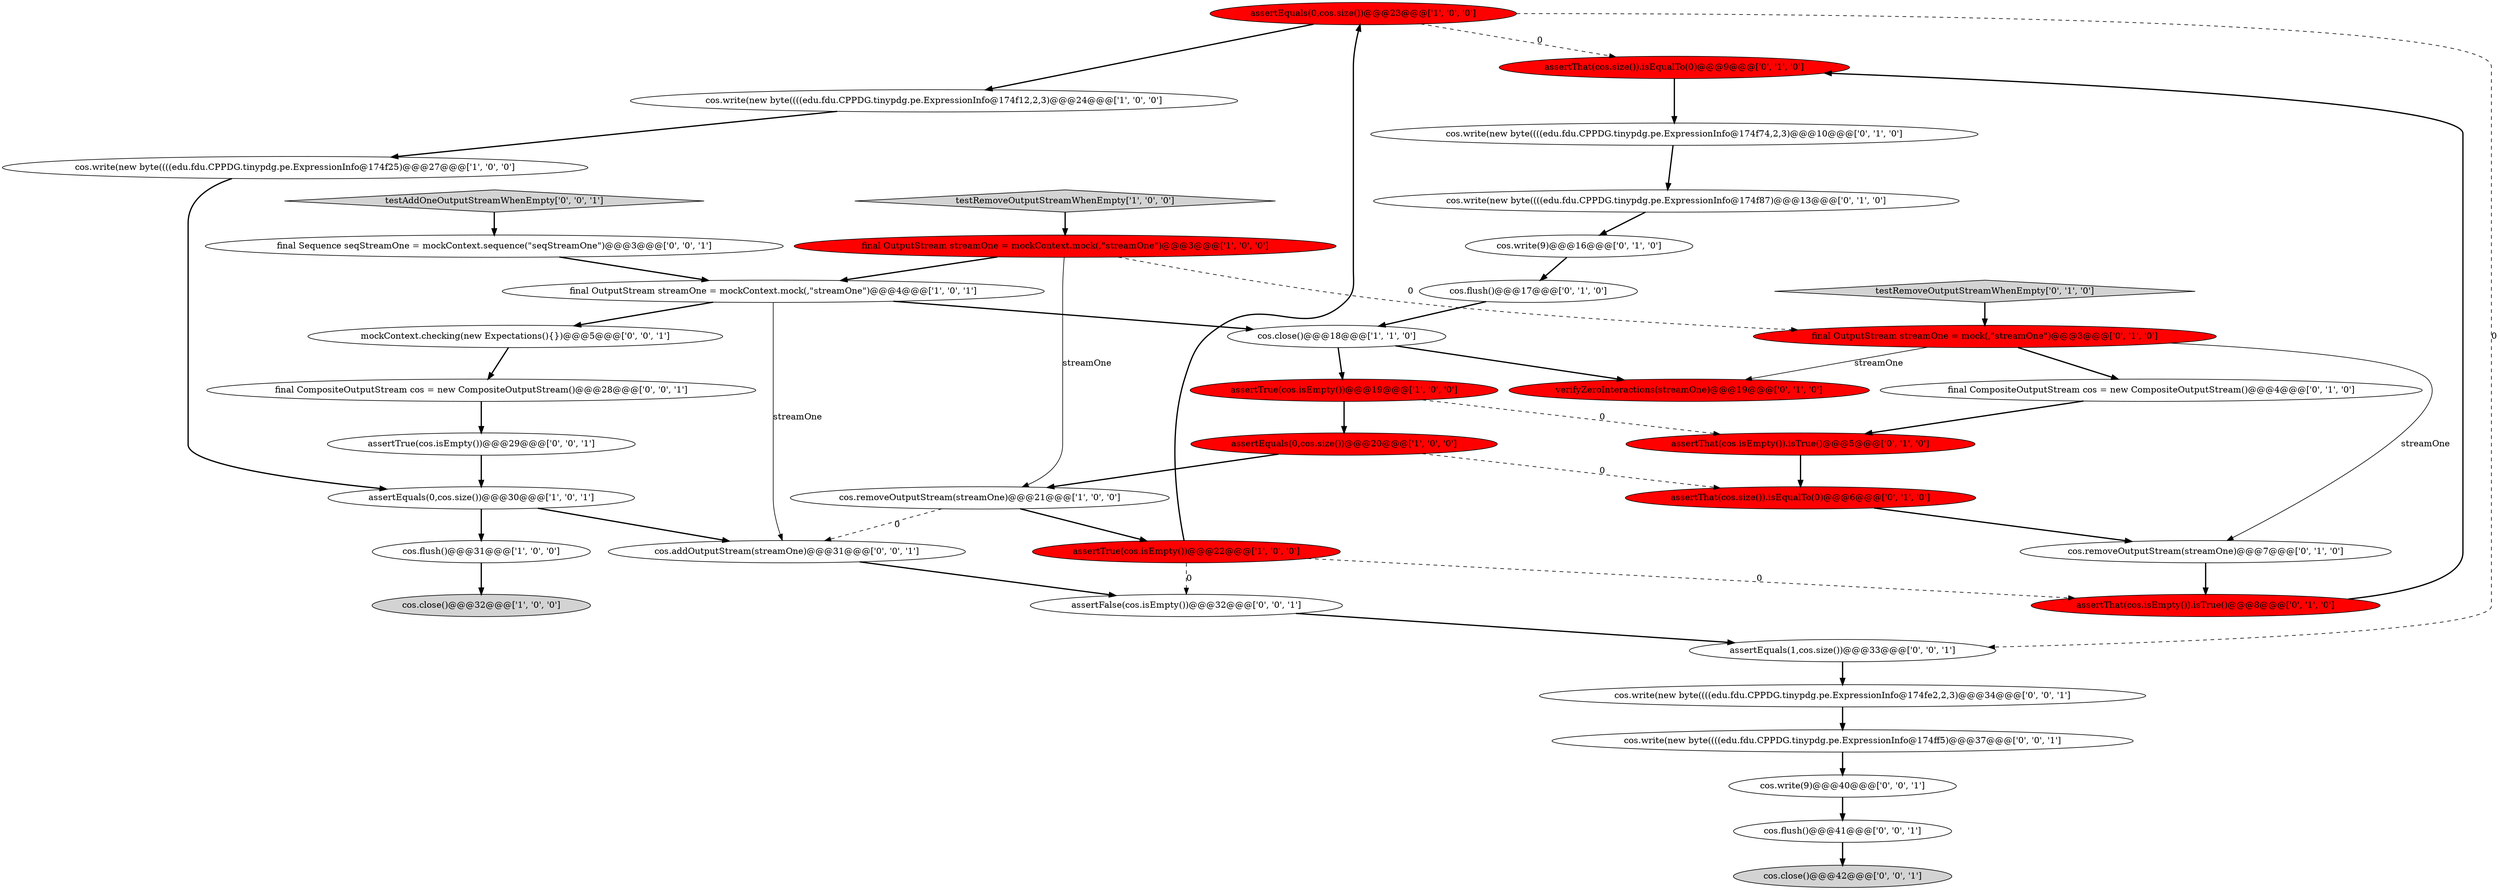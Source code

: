 digraph {
4 [style = filled, label = "cos.write(new byte((((edu.fdu.CPPDG.tinypdg.pe.ExpressionInfo@174f25)@@@27@@@['1', '0', '0']", fillcolor = white, shape = ellipse image = "AAA0AAABBB1BBB"];
35 [style = filled, label = "testAddOneOutputStreamWhenEmpty['0', '0', '1']", fillcolor = lightgray, shape = diamond image = "AAA0AAABBB3BBB"];
10 [style = filled, label = "final OutputStream streamOne = mockContext.mock(,\"streamOne\")@@@4@@@['1', '0', '1']", fillcolor = white, shape = ellipse image = "AAA0AAABBB1BBB"];
27 [style = filled, label = "final CompositeOutputStream cos = new CompositeOutputStream()@@@28@@@['0', '0', '1']", fillcolor = white, shape = ellipse image = "AAA0AAABBB3BBB"];
15 [style = filled, label = "assertThat(cos.isEmpty()).isTrue()@@@5@@@['0', '1', '0']", fillcolor = red, shape = ellipse image = "AAA1AAABBB2BBB"];
39 [style = filled, label = "assertFalse(cos.isEmpty())@@@32@@@['0', '0', '1']", fillcolor = white, shape = ellipse image = "AAA0AAABBB3BBB"];
12 [style = filled, label = "cos.close()@@@32@@@['1', '0', '0']", fillcolor = lightgray, shape = ellipse image = "AAA0AAABBB1BBB"];
25 [style = filled, label = "cos.write(9)@@@16@@@['0', '1', '0']", fillcolor = white, shape = ellipse image = "AAA0AAABBB2BBB"];
7 [style = filled, label = "assertTrue(cos.isEmpty())@@@22@@@['1', '0', '0']", fillcolor = red, shape = ellipse image = "AAA1AAABBB1BBB"];
20 [style = filled, label = "cos.flush()@@@17@@@['0', '1', '0']", fillcolor = white, shape = ellipse image = "AAA0AAABBB2BBB"];
23 [style = filled, label = "assertThat(cos.size()).isEqualTo(0)@@@6@@@['0', '1', '0']", fillcolor = red, shape = ellipse image = "AAA1AAABBB2BBB"];
33 [style = filled, label = "assertTrue(cos.isEmpty())@@@29@@@['0', '0', '1']", fillcolor = white, shape = ellipse image = "AAA0AAABBB3BBB"];
38 [style = filled, label = "cos.close()@@@42@@@['0', '0', '1']", fillcolor = lightgray, shape = ellipse image = "AAA0AAABBB3BBB"];
1 [style = filled, label = "testRemoveOutputStreamWhenEmpty['1', '0', '0']", fillcolor = lightgray, shape = diamond image = "AAA0AAABBB1BBB"];
19 [style = filled, label = "final OutputStream streamOne = mock(,\"streamOne\")@@@3@@@['0', '1', '0']", fillcolor = red, shape = ellipse image = "AAA1AAABBB2BBB"];
3 [style = filled, label = "cos.flush()@@@31@@@['1', '0', '0']", fillcolor = white, shape = ellipse image = "AAA0AAABBB1BBB"];
17 [style = filled, label = "final CompositeOutputStream cos = new CompositeOutputStream()@@@4@@@['0', '1', '0']", fillcolor = white, shape = ellipse image = "AAA0AAABBB2BBB"];
8 [style = filled, label = "cos.write(new byte((((edu.fdu.CPPDG.tinypdg.pe.ExpressionInfo@174f12,2,3)@@@24@@@['1', '0', '0']", fillcolor = white, shape = ellipse image = "AAA0AAABBB1BBB"];
9 [style = filled, label = "assertEquals(0,cos.size())@@@30@@@['1', '0', '1']", fillcolor = white, shape = ellipse image = "AAA0AAABBB1BBB"];
29 [style = filled, label = "cos.write(new byte((((edu.fdu.CPPDG.tinypdg.pe.ExpressionInfo@174ff5)@@@37@@@['0', '0', '1']", fillcolor = white, shape = ellipse image = "AAA0AAABBB3BBB"];
37 [style = filled, label = "cos.write(new byte((((edu.fdu.CPPDG.tinypdg.pe.ExpressionInfo@174fe2,2,3)@@@34@@@['0', '0', '1']", fillcolor = white, shape = ellipse image = "AAA0AAABBB3BBB"];
21 [style = filled, label = "cos.removeOutputStream(streamOne)@@@7@@@['0', '1', '0']", fillcolor = white, shape = ellipse image = "AAA0AAABBB2BBB"];
31 [style = filled, label = "assertEquals(1,cos.size())@@@33@@@['0', '0', '1']", fillcolor = white, shape = ellipse image = "AAA0AAABBB3BBB"];
6 [style = filled, label = "cos.close()@@@18@@@['1', '1', '0']", fillcolor = white, shape = ellipse image = "AAA0AAABBB1BBB"];
2 [style = filled, label = "assertEquals(0,cos.size())@@@20@@@['1', '0', '0']", fillcolor = red, shape = ellipse image = "AAA1AAABBB1BBB"];
34 [style = filled, label = "final Sequence seqStreamOne = mockContext.sequence(\"seqStreamOne\")@@@3@@@['0', '0', '1']", fillcolor = white, shape = ellipse image = "AAA0AAABBB3BBB"];
26 [style = filled, label = "assertThat(cos.size()).isEqualTo(0)@@@9@@@['0', '1', '0']", fillcolor = red, shape = ellipse image = "AAA1AAABBB2BBB"];
32 [style = filled, label = "mockContext.checking(new Expectations(){})@@@5@@@['0', '0', '1']", fillcolor = white, shape = ellipse image = "AAA0AAABBB3BBB"];
5 [style = filled, label = "assertTrue(cos.isEmpty())@@@19@@@['1', '0', '0']", fillcolor = red, shape = ellipse image = "AAA1AAABBB1BBB"];
36 [style = filled, label = "cos.flush()@@@41@@@['0', '0', '1']", fillcolor = white, shape = ellipse image = "AAA0AAABBB3BBB"];
24 [style = filled, label = "cos.write(new byte((((edu.fdu.CPPDG.tinypdg.pe.ExpressionInfo@174f74,2,3)@@@10@@@['0', '1', '0']", fillcolor = white, shape = ellipse image = "AAA0AAABBB2BBB"];
28 [style = filled, label = "cos.addOutputStream(streamOne)@@@31@@@['0', '0', '1']", fillcolor = white, shape = ellipse image = "AAA0AAABBB3BBB"];
18 [style = filled, label = "verifyZeroInteractions(streamOne)@@@19@@@['0', '1', '0']", fillcolor = red, shape = ellipse image = "AAA1AAABBB2BBB"];
0 [style = filled, label = "cos.removeOutputStream(streamOne)@@@21@@@['1', '0', '0']", fillcolor = white, shape = ellipse image = "AAA0AAABBB1BBB"];
11 [style = filled, label = "final OutputStream streamOne = mockContext.mock(,\"streamOne\")@@@3@@@['1', '0', '0']", fillcolor = red, shape = ellipse image = "AAA1AAABBB1BBB"];
14 [style = filled, label = "assertThat(cos.isEmpty()).isTrue()@@@8@@@['0', '1', '0']", fillcolor = red, shape = ellipse image = "AAA1AAABBB2BBB"];
16 [style = filled, label = "cos.write(new byte((((edu.fdu.CPPDG.tinypdg.pe.ExpressionInfo@174f87)@@@13@@@['0', '1', '0']", fillcolor = white, shape = ellipse image = "AAA0AAABBB2BBB"];
30 [style = filled, label = "cos.write(9)@@@40@@@['0', '0', '1']", fillcolor = white, shape = ellipse image = "AAA0AAABBB3BBB"];
13 [style = filled, label = "assertEquals(0,cos.size())@@@23@@@['1', '0', '0']", fillcolor = red, shape = ellipse image = "AAA1AAABBB1BBB"];
22 [style = filled, label = "testRemoveOutputStreamWhenEmpty['0', '1', '0']", fillcolor = lightgray, shape = diamond image = "AAA0AAABBB2BBB"];
7->13 [style = bold, label=""];
2->23 [style = dashed, label="0"];
4->9 [style = bold, label=""];
15->23 [style = bold, label=""];
31->37 [style = bold, label=""];
22->19 [style = bold, label=""];
29->30 [style = bold, label=""];
6->18 [style = bold, label=""];
28->39 [style = bold, label=""];
7->14 [style = dashed, label="0"];
37->29 [style = bold, label=""];
32->27 [style = bold, label=""];
16->25 [style = bold, label=""];
10->32 [style = bold, label=""];
30->36 [style = bold, label=""];
19->17 [style = bold, label=""];
20->6 [style = bold, label=""];
3->12 [style = bold, label=""];
26->24 [style = bold, label=""];
34->10 [style = bold, label=""];
33->9 [style = bold, label=""];
11->0 [style = solid, label="streamOne"];
10->6 [style = bold, label=""];
19->18 [style = solid, label="streamOne"];
13->26 [style = dashed, label="0"];
0->28 [style = dashed, label="0"];
1->11 [style = bold, label=""];
0->7 [style = bold, label=""];
9->28 [style = bold, label=""];
14->26 [style = bold, label=""];
24->16 [style = bold, label=""];
6->5 [style = bold, label=""];
5->2 [style = bold, label=""];
25->20 [style = bold, label=""];
2->0 [style = bold, label=""];
13->31 [style = dashed, label="0"];
23->21 [style = bold, label=""];
39->31 [style = bold, label=""];
11->10 [style = bold, label=""];
11->19 [style = dashed, label="0"];
17->15 [style = bold, label=""];
19->21 [style = solid, label="streamOne"];
9->3 [style = bold, label=""];
27->33 [style = bold, label=""];
36->38 [style = bold, label=""];
8->4 [style = bold, label=""];
10->28 [style = solid, label="streamOne"];
13->8 [style = bold, label=""];
35->34 [style = bold, label=""];
7->39 [style = dashed, label="0"];
5->15 [style = dashed, label="0"];
21->14 [style = bold, label=""];
}
